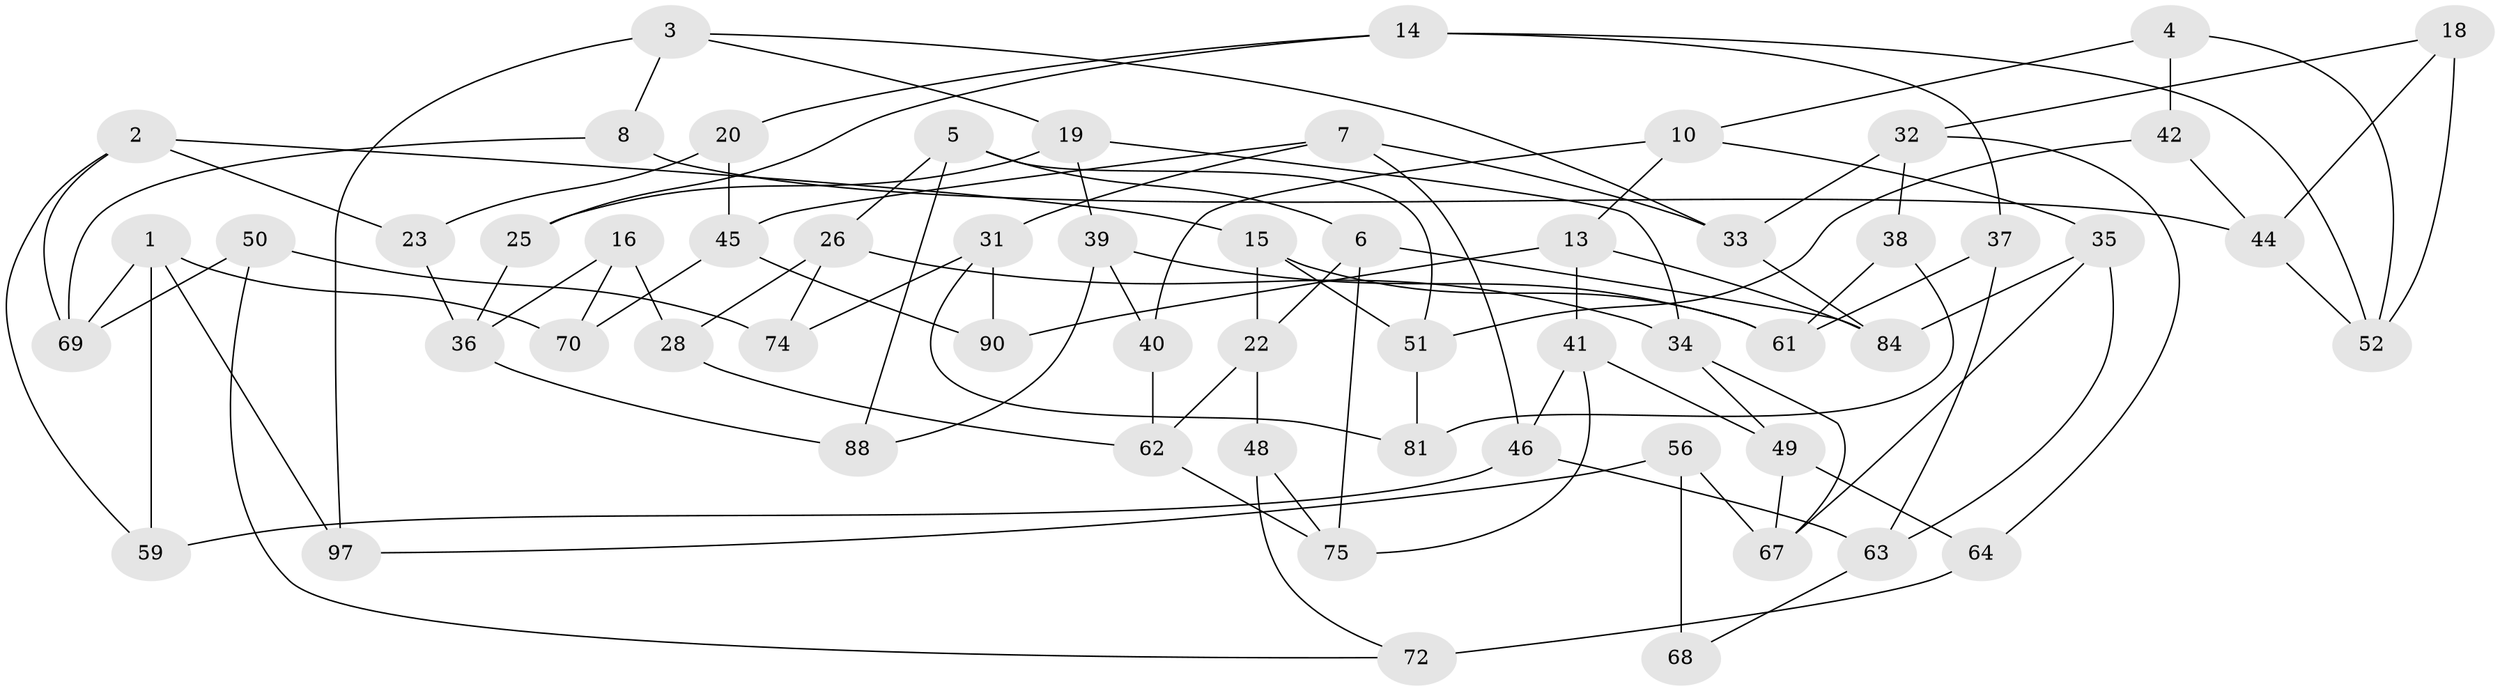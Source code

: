 // original degree distribution, {3: 1.0}
// Generated by graph-tools (version 1.1) at 2025/39/02/21/25 10:39:00]
// undirected, 59 vertices, 105 edges
graph export_dot {
graph [start="1"]
  node [color=gray90,style=filled];
  1 [super="+9"];
  2 [super="+27"];
  3 [super="+12"];
  4;
  5 [super="+30"];
  6 [super="+21"];
  7 [super="+80"];
  8;
  10 [super="+11"];
  13 [super="+47"];
  14 [super="+82"];
  15 [super="+95"];
  16 [super="+17"];
  18;
  19 [super="+29"];
  20 [super="+60"];
  22 [super="+83"];
  23 [super="+24"];
  25;
  26 [super="+55"];
  28 [super="+43"];
  31 [super="+87"];
  32 [super="+85"];
  33 [super="+99"];
  34 [super="+54"];
  35 [super="+93"];
  36 [super="+91"];
  37;
  38;
  39 [super="+57"];
  40;
  41 [super="+89"];
  42;
  44 [super="+53"];
  45 [super="+66"];
  46 [super="+58"];
  48;
  49 [super="+73"];
  50;
  51 [super="+92"];
  52 [super="+98"];
  56 [super="+94"];
  59;
  61 [super="+77"];
  62 [super="+79"];
  63 [super="+78"];
  64 [super="+65"];
  67 [super="+71"];
  68;
  69 [super="+100"];
  70;
  72 [super="+76"];
  74;
  75 [super="+96"];
  81;
  84 [super="+86"];
  88;
  90;
  97;
  1 -- 97;
  1 -- 69;
  1 -- 59;
  1 -- 70;
  2 -- 59;
  2 -- 23;
  2 -- 69;
  2 -- 15;
  3 -- 8;
  3 -- 33;
  3 -- 19;
  3 -- 97;
  4 -- 42;
  4 -- 52;
  4 -- 10;
  5 -- 26;
  5 -- 88;
  5 -- 6;
  5 -- 51;
  6 -- 22;
  6 -- 75;
  6 -- 84;
  7 -- 45;
  7 -- 31;
  7 -- 33;
  7 -- 46;
  8 -- 44;
  8 -- 69;
  10 -- 13;
  10 -- 35;
  10 -- 40;
  13 -- 90;
  13 -- 84;
  13 -- 41;
  14 -- 52;
  14 -- 25;
  14 -- 37;
  14 -- 20;
  15 -- 61;
  15 -- 22;
  15 -- 51;
  16 -- 28 [weight=2];
  16 -- 36;
  16 -- 70;
  18 -- 44;
  18 -- 52;
  18 -- 32;
  19 -- 39;
  19 -- 25;
  19 -- 34;
  20 -- 23 [weight=2];
  20 -- 45;
  22 -- 62;
  22 -- 48;
  23 -- 36;
  25 -- 36;
  26 -- 28;
  26 -- 74;
  26 -- 34;
  28 -- 62;
  31 -- 90;
  31 -- 81;
  31 -- 74;
  32 -- 38;
  32 -- 64;
  32 -- 33;
  33 -- 84;
  34 -- 67;
  34 -- 49;
  35 -- 84;
  35 -- 67;
  35 -- 63;
  36 -- 88;
  37 -- 63;
  37 -- 61;
  38 -- 81;
  38 -- 61;
  39 -- 40;
  39 -- 88;
  39 -- 61;
  40 -- 62;
  41 -- 49;
  41 -- 75;
  41 -- 46;
  42 -- 44;
  42 -- 51;
  44 -- 52;
  45 -- 90;
  45 -- 70;
  46 -- 63;
  46 -- 59;
  48 -- 72;
  48 -- 75;
  49 -- 64;
  49 -- 67;
  50 -- 74;
  50 -- 72;
  50 -- 69;
  51 -- 81;
  56 -- 68 [weight=2];
  56 -- 67;
  56 -- 97;
  62 -- 75;
  63 -- 68;
  64 -- 72 [weight=2];
}
